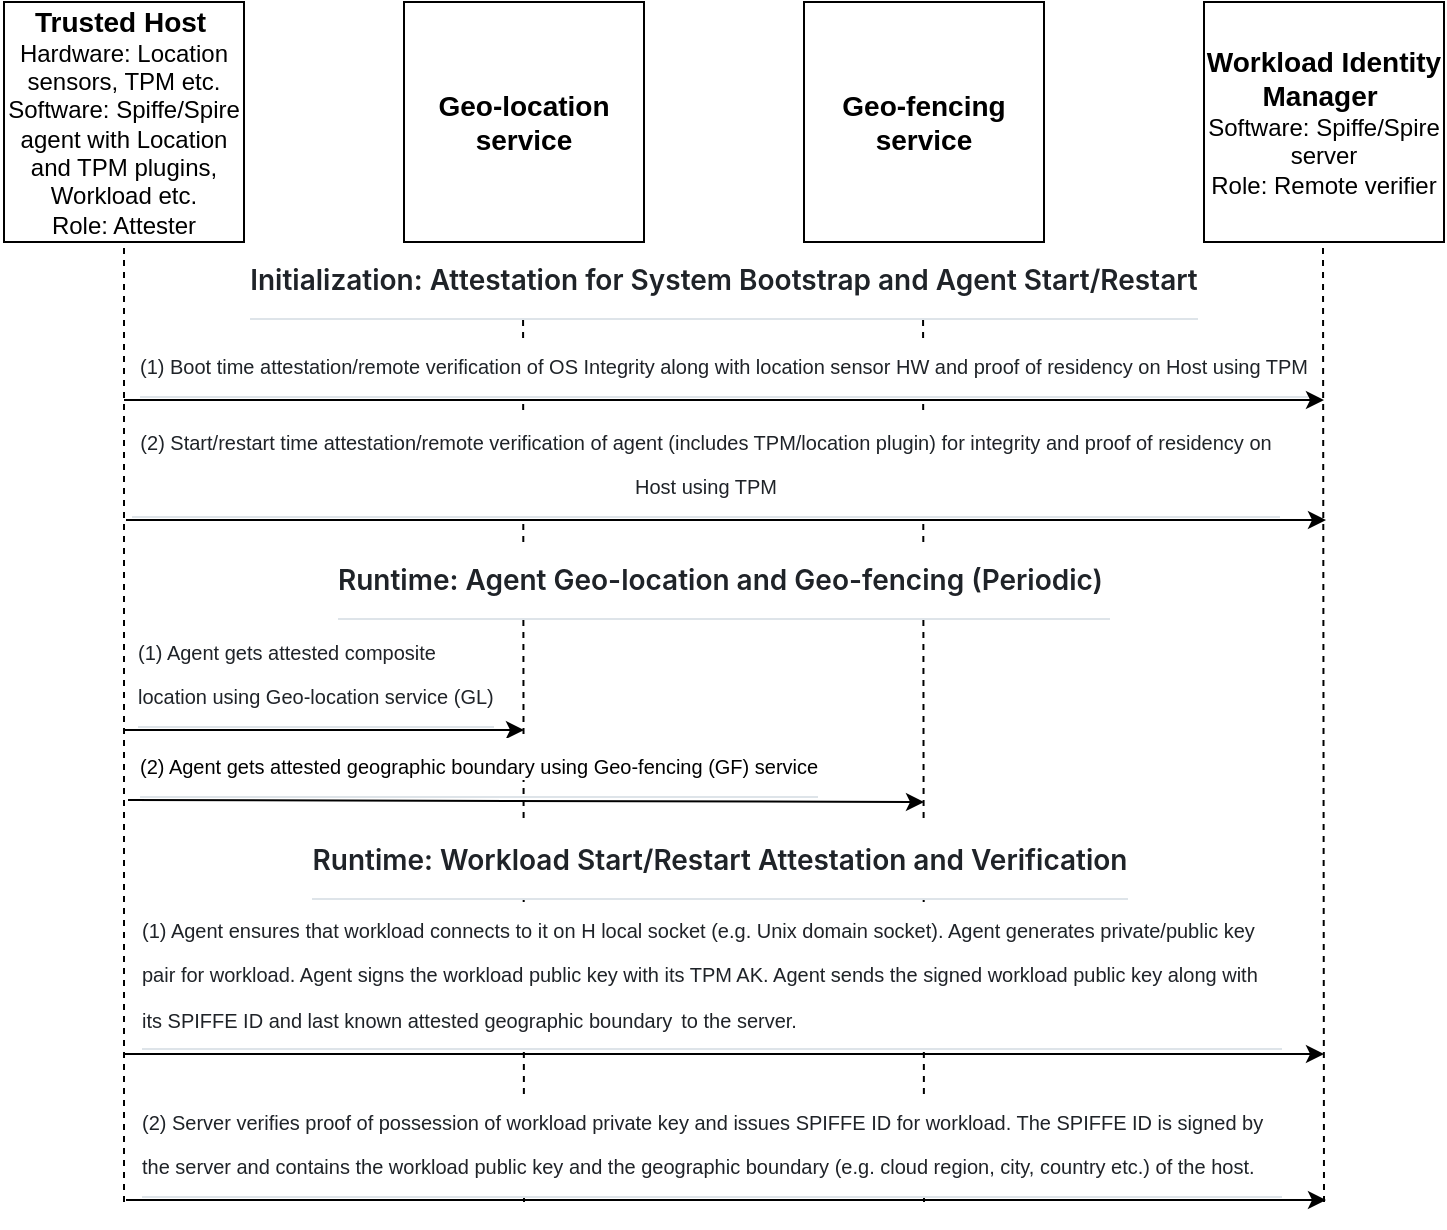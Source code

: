 <mxfile version="27.0.5">
  <diagram name="Page-1" id="Y6GHACIEfZWEQ0ip8bxd">
    <mxGraphModel dx="913" dy="484" grid="1" gridSize="10" guides="1" tooltips="1" connect="1" arrows="1" fold="1" page="1" pageScale="1" pageWidth="850" pageHeight="1100" math="0" shadow="0">
      <root>
        <mxCell id="0" />
        <mxCell id="1" parent="0" />
        <mxCell id="M9Ocb2jdhmregSc9Uv31-2" value="&lt;b&gt;&lt;font style=&quot;font-size: 14px;&quot;&gt;Trusted Host&lt;/font&gt;&amp;nbsp;&lt;/b&gt;&lt;div&gt;Hardware: Location sensors, TPM etc.&lt;div&gt;Software: Spiffe/Spire agent with Location and TPM plugins, Workload etc.&lt;/div&gt;&lt;/div&gt;&lt;div&gt;Role: Attester&lt;/div&gt;" style="rounded=0;whiteSpace=wrap;html=1;" parent="1" vertex="1">
          <mxGeometry x="40" y="40" width="120" height="120" as="geometry" />
        </mxCell>
        <mxCell id="M9Ocb2jdhmregSc9Uv31-3" value="&lt;span style=&quot;font-size: 14px;&quot;&gt;&lt;b&gt;Geo-location service&lt;/b&gt;&lt;/span&gt;" style="rounded=0;whiteSpace=wrap;html=1;" parent="1" vertex="1">
          <mxGeometry x="240" y="40" width="120" height="120" as="geometry" />
        </mxCell>
        <mxCell id="M9Ocb2jdhmregSc9Uv31-5" value="&lt;span style=&quot;font-size: 14px;&quot;&gt;&lt;b&gt;Geo-fencing service&lt;/b&gt;&lt;/span&gt;" style="rounded=0;whiteSpace=wrap;html=1;" parent="1" vertex="1">
          <mxGeometry x="440" y="40" width="120" height="120" as="geometry" />
        </mxCell>
        <mxCell id="M9Ocb2jdhmregSc9Uv31-6" value="&lt;span style=&quot;font-size: 14px;&quot;&gt;&lt;b&gt;Workload Identity Manager&lt;/b&gt;&amp;nbsp;&lt;/span&gt;&lt;div&gt;&lt;font&gt;Software: Spiffe/Spire server&lt;br&gt;Role: Remote verifier&lt;/font&gt;&lt;/div&gt;" style="rounded=0;whiteSpace=wrap;html=1;" parent="1" vertex="1">
          <mxGeometry x="640" y="40" width="120" height="120" as="geometry" />
        </mxCell>
        <mxCell id="M9Ocb2jdhmregSc9Uv31-9" value="" style="endArrow=none;dashed=1;html=1;rounded=0;" parent="1" edge="1">
          <mxGeometry width="50" height="50" relative="1" as="geometry">
            <mxPoint x="100" y="640" as="sourcePoint" />
            <mxPoint x="100" y="160" as="targetPoint" />
          </mxGeometry>
        </mxCell>
        <mxCell id="M9Ocb2jdhmregSc9Uv31-10" value="" style="endArrow=none;dashed=1;html=1;rounded=0;" parent="1" edge="1">
          <mxGeometry width="50" height="50" relative="1" as="geometry">
            <mxPoint x="300" y="640" as="sourcePoint" />
            <mxPoint x="299.5" y="160" as="targetPoint" />
          </mxGeometry>
        </mxCell>
        <mxCell id="M9Ocb2jdhmregSc9Uv31-11" value="" style="endArrow=none;dashed=1;html=1;rounded=0;" parent="1" edge="1">
          <mxGeometry width="50" height="50" relative="1" as="geometry">
            <mxPoint x="500" y="640" as="sourcePoint" />
            <mxPoint x="499.5" y="160" as="targetPoint" />
          </mxGeometry>
        </mxCell>
        <mxCell id="M9Ocb2jdhmregSc9Uv31-12" value="" style="endArrow=none;dashed=1;html=1;rounded=0;" parent="1" edge="1">
          <mxGeometry width="50" height="50" relative="1" as="geometry">
            <mxPoint x="700" y="640" as="sourcePoint" />
            <mxPoint x="699.5" y="160" as="targetPoint" />
          </mxGeometry>
        </mxCell>
        <mxCell id="M9Ocb2jdhmregSc9Uv31-8" value="&lt;h1 tabindex=&quot;-1&quot; class=&quot;heading-element&quot; dir=&quot;auto&quot; style=&quot;box-sizing: border-box; margin: 24px 0px 16px; font-weight: 600; line-height: 1.25; padding-bottom: 0.3em; border-bottom: 1px solid rgba(209, 217, 224, 0.7); color: rgb(31, 35, 40); font-family: -apple-system, &amp;quot;system-ui&amp;quot;, &amp;quot;Segoe UI&amp;quot;, &amp;quot;Noto Sans&amp;quot;, Helvetica, Arial, sans-serif, &amp;quot;Apple Color Emoji&amp;quot;, &amp;quot;Segoe UI Emoji&amp;quot;; font-style: normal; font-variant-ligatures: normal; font-variant-caps: normal; letter-spacing: normal; orphans: 2; text-indent: 0px; text-transform: none; widows: 2; word-spacing: 0px; -webkit-text-stroke-width: 0px; white-space: normal; background-color: rgb(255, 255, 255); text-decoration-thickness: initial; text-decoration-style: initial; text-decoration-color: initial;&quot;&gt;&lt;font style=&quot;font-size: 14px;&quot;&gt;Initialization: Attestation for System Bootstrap and Agent Start/Restart&lt;/font&gt;&lt;/h1&gt;" style="text;whiteSpace=wrap;html=1;align=center;" parent="1" vertex="1">
          <mxGeometry x="40" y="130" width="720" height="21" as="geometry" />
        </mxCell>
        <mxCell id="M9Ocb2jdhmregSc9Uv31-13" value="&lt;font style=&quot;font-size: 10px;&quot;&gt;&amp;nbsp;&lt;/font&gt;&lt;h2 style=&quot;box-sizing: border-box; margin-top: 24px; margin-bottom: 16px; line-height: 1.25; padding-bottom: 0.3em; border-bottom: 1px solid rgba(209, 217, 224, 0.7); color: rgb(31, 35, 40); background-color: rgb(255, 255, 255);&quot; dir=&quot;auto&quot; class=&quot;heading-element&quot; tabindex=&quot;-1&quot;&gt;&lt;span style=&quot;font-weight: normal;&quot;&gt;&lt;font face=&quot;Helvetica&quot; style=&quot;font-size: 10px;&quot;&gt;(1) Boot time a&lt;font style=&quot;&quot;&gt;ttestation/remote verification of OS Integrity along with location sensor HW and proof of residency on Host using TPM&lt;/font&gt;&lt;/font&gt;&lt;/span&gt;&lt;/h2&gt;" style="text;html=1;align=center;verticalAlign=middle;whiteSpace=wrap;rounded=0;" parent="1" vertex="1">
          <mxGeometry x="100" y="197" width="600" height="30" as="geometry" />
        </mxCell>
        <mxCell id="M9Ocb2jdhmregSc9Uv31-17" value="" style="endArrow=classic;html=1;rounded=0;" parent="1" edge="1">
          <mxGeometry width="50" height="50" relative="1" as="geometry">
            <mxPoint x="100" y="239" as="sourcePoint" />
            <mxPoint x="700" y="239" as="targetPoint" />
          </mxGeometry>
        </mxCell>
        <mxCell id="M9Ocb2jdhmregSc9Uv31-18" value="" style="endArrow=classic;html=1;rounded=0;" parent="1" edge="1">
          <mxGeometry width="50" height="50" relative="1" as="geometry">
            <mxPoint x="101" y="299" as="sourcePoint" />
            <mxPoint x="701" y="299" as="targetPoint" />
          </mxGeometry>
        </mxCell>
        <mxCell id="M9Ocb2jdhmregSc9Uv31-20" value="&lt;h1 tabindex=&quot;-1&quot; class=&quot;heading-element&quot; dir=&quot;auto&quot; style=&quot;box-sizing: border-box; margin: 24px 0px 16px; font-weight: 600; line-height: 1.25; padding-bottom: 0.3em; border-bottom: 1px solid rgba(209, 217, 224, 0.7); color: rgb(31, 35, 40); font-family: -apple-system, &amp;quot;system-ui&amp;quot;, &amp;quot;Segoe UI&amp;quot;, &amp;quot;Noto Sans&amp;quot;, Helvetica, Arial, sans-serif, &amp;quot;Apple Color Emoji&amp;quot;, &amp;quot;Segoe UI Emoji&amp;quot;; font-style: normal; font-variant-ligatures: normal; font-variant-caps: normal; letter-spacing: normal; orphans: 2; text-indent: 0px; text-transform: none; widows: 2; word-spacing: 0px; -webkit-text-stroke-width: 0px; white-space: normal; background-color: rgb(255, 255, 255); text-decoration-thickness: initial; text-decoration-style: initial; text-decoration-color: initial;&quot;&gt;&lt;font style=&quot;font-size: 14px;&quot;&gt;Runtime: Agent Geo-location and Geo-fencing (Periodic)&amp;nbsp;&lt;/font&gt;&lt;/h1&gt;" style="text;whiteSpace=wrap;html=1;align=center;" parent="1" vertex="1">
          <mxGeometry x="40" y="280" width="720" height="22" as="geometry" />
        </mxCell>
        <mxCell id="CC5dUmVlAGV62EEgw9hK-3" value="&lt;h2 style=&quot;box-sizing: border-box; margin-top: 24px; margin-bottom: 16px; line-height: 1.25; padding-bottom: 0.3em; border-bottom: 1px solid rgba(209, 217, 224, 0.7); color: rgb(31, 35, 40); text-align: start; background-color: rgb(255, 255, 255);&quot; dir=&quot;auto&quot; class=&quot;heading-element&quot; tabindex=&quot;-1&quot;&gt;&lt;span style=&quot;font-weight: normal;&quot;&gt;&lt;font face=&quot;Helvetica&quot; style=&quot;font-size: 10px;&quot;&gt;(1) Agent gets attested composite location using Geo-location service (GL)&lt;/font&gt;&lt;/span&gt;&lt;/h2&gt;" style="text;html=1;align=center;verticalAlign=middle;whiteSpace=wrap;rounded=0;" parent="1" vertex="1">
          <mxGeometry x="106" y="372" width="180" height="1" as="geometry" />
        </mxCell>
        <mxCell id="CC5dUmVlAGV62EEgw9hK-4" value="" style="endArrow=classic;html=1;rounded=0;" parent="1" edge="1">
          <mxGeometry width="50" height="50" relative="1" as="geometry">
            <mxPoint x="100" y="404" as="sourcePoint" />
            <mxPoint x="300" y="404" as="targetPoint" />
          </mxGeometry>
        </mxCell>
        <mxCell id="CC5dUmVlAGV62EEgw9hK-7" value="" style="endArrow=classic;html=1;rounded=0;" parent="1" edge="1">
          <mxGeometry width="50" height="50" relative="1" as="geometry">
            <mxPoint x="102" y="439" as="sourcePoint" />
            <mxPoint x="500" y="440" as="targetPoint" />
          </mxGeometry>
        </mxCell>
        <mxCell id="CC5dUmVlAGV62EEgw9hK-8" value="&lt;h1 tabindex=&quot;-1&quot; class=&quot;heading-element&quot; dir=&quot;auto&quot; style=&quot;box-sizing: border-box; margin: 24px 0px 16px; font-weight: 600; line-height: 1.25; padding-bottom: 0.3em; border-bottom: 1px solid rgba(209, 217, 224, 0.7); color: rgb(31, 35, 40); font-family: -apple-system, &amp;quot;system-ui&amp;quot;, &amp;quot;Segoe UI&amp;quot;, &amp;quot;Noto Sans&amp;quot;, Helvetica, Arial, sans-serif, &amp;quot;Apple Color Emoji&amp;quot;, &amp;quot;Segoe UI Emoji&amp;quot;; font-style: normal; font-variant-ligatures: normal; font-variant-caps: normal; letter-spacing: normal; orphans: 2; text-indent: 0px; text-transform: none; widows: 2; word-spacing: 0px; -webkit-text-stroke-width: 0px; white-space: normal; background-color: rgb(255, 255, 255); text-decoration-thickness: initial; text-decoration-style: initial; text-decoration-color: initial;&quot;&gt;&lt;font style=&quot;font-size: 14px;&quot;&gt;Runtime: Workload Start/Restart Attestation and Verification&lt;/font&gt;&lt;/h1&gt;" style="text;whiteSpace=wrap;html=1;align=center;" parent="1" vertex="1">
          <mxGeometry x="38" y="420" width="720" height="22" as="geometry" />
        </mxCell>
        <mxCell id="CC5dUmVlAGV62EEgw9hK-11" value="&lt;h2 style=&quot;box-sizing: border-box; margin-top: 24px; margin-bottom: 16px; line-height: 1.25; padding-bottom: 0.3em; border-bottom: 1px solid rgba(209, 217, 224, 0.7); color: rgb(31, 35, 40); text-align: start; background-color: rgb(255, 255, 255);&quot; dir=&quot;auto&quot; class=&quot;heading-element&quot; tabindex=&quot;-1&quot;&gt;&lt;span style=&quot;font-weight: 400;&quot;&gt;&lt;font style=&quot;font-size: 10px;&quot;&gt;(1) Agent ensures that workload connects to it on H local socket (e.g. Unix domain socket). Agent generates private/public key pair for workload. Agent signs the workload public key with its TPM AK. Agent sends the signed workload public key along with its SPIFFE ID and last known&amp;nbsp;&lt;/font&gt;&lt;/span&gt;&lt;span style=&quot;font-weight: normal;&quot;&gt;&lt;font face=&quot;Helvetica&quot; style=&quot;font-size: 10px;&quot;&gt;attested geographic boundary&lt;/font&gt;&lt;/span&gt;&lt;span style=&quot;font-family: -apple-system, &amp;quot;system-ui&amp;quot;, &amp;quot;Segoe UI&amp;quot;, &amp;quot;Noto Sans&amp;quot;, Helvetica, Arial, sans-serif, &amp;quot;Apple Color Emoji&amp;quot;, &amp;quot;Segoe UI Emoji&amp;quot;; font-size: 16px; font-weight: normal;&quot;&gt;&amp;nbsp;&lt;/span&gt;&lt;span style=&quot;font-size: 10px; font-weight: 400;&quot;&gt;to the server.&lt;/span&gt;&lt;/h2&gt;" style="text;html=1;align=center;verticalAlign=middle;whiteSpace=wrap;rounded=0;" parent="1" vertex="1">
          <mxGeometry x="108" y="522" width="572" height="1" as="geometry" />
        </mxCell>
        <mxCell id="CC5dUmVlAGV62EEgw9hK-12" value="" style="endArrow=classic;html=1;rounded=0;" parent="1" edge="1">
          <mxGeometry width="50" height="50" relative="1" as="geometry">
            <mxPoint x="100" y="566" as="sourcePoint" />
            <mxPoint x="700" y="566" as="targetPoint" />
          </mxGeometry>
        </mxCell>
        <mxCell id="CC5dUmVlAGV62EEgw9hK-15" value="&lt;h2 style=&quot;box-sizing: border-box; margin-top: 24px; margin-bottom: 16px; line-height: 1.25; padding-bottom: 0.3em; border-bottom: 1px solid rgba(209, 217, 224, 0.7); color: rgb(31, 35, 40); text-align: start; background-color: rgb(255, 255, 255);&quot; dir=&quot;auto&quot; class=&quot;heading-element&quot; tabindex=&quot;-1&quot;&gt;&lt;span style=&quot;font-weight: 400;&quot;&gt;&lt;font style=&quot;font-size: 10px;&quot;&gt;(2) Server verifies proof of possession of workload private key and issues SPIFFE ID for workload. The SPIFFE ID is signed by the server and contains the workload public key and the geographic boundary (e.g. cloud region, city, country etc.) of the host.&lt;/font&gt;&lt;/span&gt;&lt;/h2&gt;" style="text;html=1;align=center;verticalAlign=middle;whiteSpace=wrap;rounded=0;" parent="1" vertex="1">
          <mxGeometry x="108" y="607" width="572" height="1" as="geometry" />
        </mxCell>
        <mxCell id="CC5dUmVlAGV62EEgw9hK-14" value="" style="endArrow=classic;html=1;rounded=0;" parent="1" edge="1">
          <mxGeometry width="50" height="50" relative="1" as="geometry">
            <mxPoint x="101" y="639" as="sourcePoint" />
            <mxPoint x="701" y="639" as="targetPoint" />
          </mxGeometry>
        </mxCell>
        <mxCell id="M9Ocb2jdhmregSc9Uv31-19" value="&lt;h2 style=&quot;box-sizing: border-box; margin-top: 24px; margin-bottom: 16px; line-height: 1.25; padding-bottom: 0.3em; border-bottom: 1px solid rgba(209, 217, 224, 0.7); color: rgb(31, 35, 40); background-color: rgb(255, 255, 255);&quot; dir=&quot;auto&quot; class=&quot;heading-element&quot; tabindex=&quot;-1&quot;&gt;&lt;font face=&quot;Helvetica&quot; style=&quot;font-size: 10px; font-weight: normal;&quot;&gt;(2) Start/restart time attestation/remote verification of agent (includes TPM/location plugin) for integrity and proof of residency on Host using TPM&lt;/font&gt;&lt;/h2&gt;" style="text;html=1;align=center;verticalAlign=middle;whiteSpace=wrap;rounded=0;" parent="1" vertex="1">
          <mxGeometry x="103" y="259" width="576" height="18" as="geometry" />
        </mxCell>
        <mxCell id="CC5dUmVlAGV62EEgw9hK-6" value="&lt;h2 style=&quot;box-sizing: border-box; margin-top: 24px; margin-bottom: 16px; line-height: 1.25; padding-bottom: 0.3em; border-bottom: 1px solid rgba(209, 217, 224, 0.7);&quot; dir=&quot;auto&quot; class=&quot;heading-element&quot; tabindex=&quot;-1&quot;&gt;&lt;span style=&quot;font-weight: normal;&quot;&gt;&lt;font style=&quot;font-size: 10px;&quot;&gt;(2) Agent gets attested geographic boundary using Geo-fencing (GF) service&lt;/font&gt;&lt;/span&gt;&lt;/h2&gt;" style="text;html=1;align=left;verticalAlign=middle;whiteSpace=wrap;rounded=0;fillColor=default;gradientColor=none;" parent="1" vertex="1">
          <mxGeometry x="106" y="408" width="380" height="21" as="geometry" />
        </mxCell>
      </root>
    </mxGraphModel>
  </diagram>
</mxfile>
